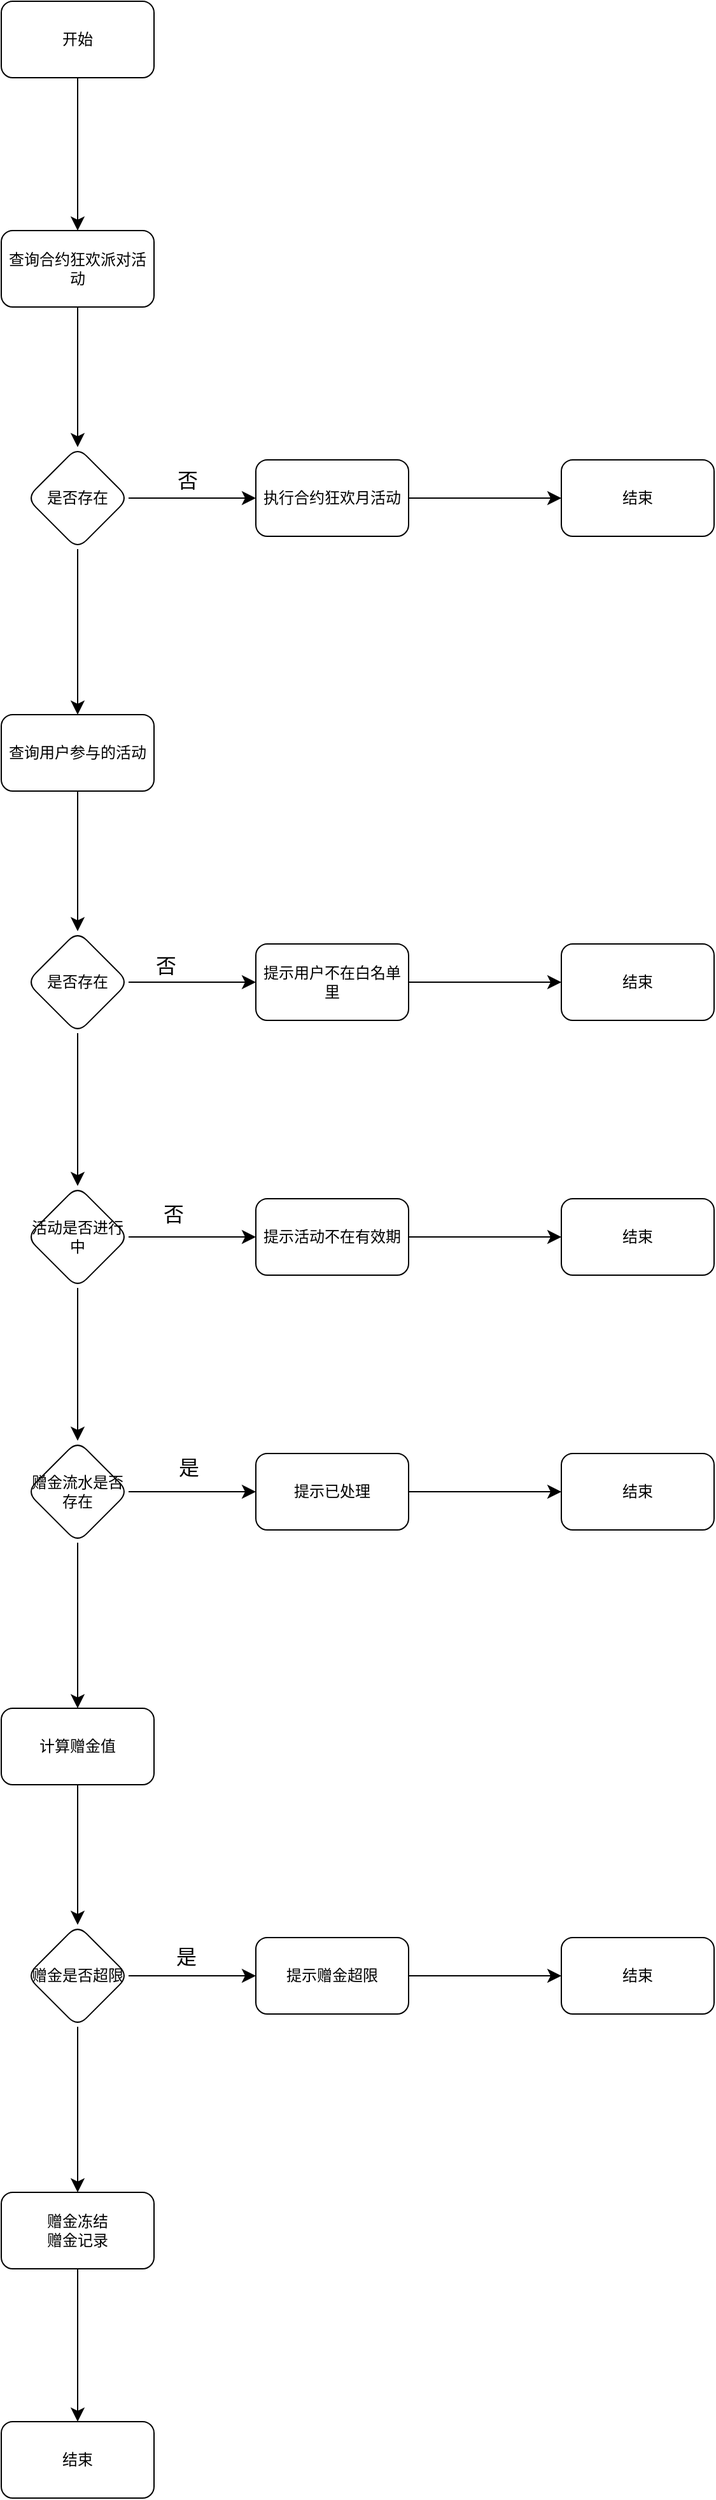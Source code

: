 <mxfile version="24.7.6" pages="2">
  <diagram id="C5RBs43oDa-KdzZeNtuy" name="Page-1">
    <mxGraphModel dx="954" dy="656" grid="0" gridSize="10" guides="1" tooltips="1" connect="1" arrows="1" fold="1" page="1" pageScale="1" pageWidth="3300" pageHeight="4681" math="0" shadow="0">
      <root>
        <mxCell id="WIyWlLk6GJQsqaUBKTNV-0" />
        <mxCell id="WIyWlLk6GJQsqaUBKTNV-1" parent="WIyWlLk6GJQsqaUBKTNV-0" />
        <mxCell id="XLnG18G3E1F2Vg3VbiFq-2" value="" style="edgeStyle=none;curved=1;rounded=0;orthogonalLoop=1;jettySize=auto;html=1;fontSize=12;startSize=8;endSize=8;" edge="1" parent="WIyWlLk6GJQsqaUBKTNV-1" source="XLnG18G3E1F2Vg3VbiFq-0" target="XLnG18G3E1F2Vg3VbiFq-1">
          <mxGeometry relative="1" as="geometry" />
        </mxCell>
        <mxCell id="XLnG18G3E1F2Vg3VbiFq-0" value="开始" style="rounded=1;whiteSpace=wrap;html=1;" vertex="1" parent="WIyWlLk6GJQsqaUBKTNV-1">
          <mxGeometry x="281" y="82" width="120" height="60" as="geometry" />
        </mxCell>
        <mxCell id="XLnG18G3E1F2Vg3VbiFq-4" value="" style="edgeStyle=none;curved=1;rounded=0;orthogonalLoop=1;jettySize=auto;html=1;fontSize=12;startSize=8;endSize=8;" edge="1" parent="WIyWlLk6GJQsqaUBKTNV-1" source="XLnG18G3E1F2Vg3VbiFq-1" target="XLnG18G3E1F2Vg3VbiFq-3">
          <mxGeometry relative="1" as="geometry" />
        </mxCell>
        <mxCell id="XLnG18G3E1F2Vg3VbiFq-1" value="查询合约狂欢派对活动" style="whiteSpace=wrap;html=1;rounded=1;" vertex="1" parent="WIyWlLk6GJQsqaUBKTNV-1">
          <mxGeometry x="281" y="262" width="120" height="60" as="geometry" />
        </mxCell>
        <mxCell id="XLnG18G3E1F2Vg3VbiFq-6" value="" style="edgeStyle=none;curved=1;rounded=0;orthogonalLoop=1;jettySize=auto;html=1;fontSize=12;startSize=8;endSize=8;" edge="1" parent="WIyWlLk6GJQsqaUBKTNV-1" source="XLnG18G3E1F2Vg3VbiFq-3" target="XLnG18G3E1F2Vg3VbiFq-5">
          <mxGeometry relative="1" as="geometry" />
        </mxCell>
        <mxCell id="XLnG18G3E1F2Vg3VbiFq-11" value="" style="edgeStyle=none;curved=1;rounded=0;orthogonalLoop=1;jettySize=auto;html=1;fontSize=12;startSize=8;endSize=8;" edge="1" parent="WIyWlLk6GJQsqaUBKTNV-1" source="XLnG18G3E1F2Vg3VbiFq-3" target="XLnG18G3E1F2Vg3VbiFq-10">
          <mxGeometry relative="1" as="geometry" />
        </mxCell>
        <mxCell id="XLnG18G3E1F2Vg3VbiFq-3" value="是否存在" style="rhombus;whiteSpace=wrap;html=1;rounded=1;" vertex="1" parent="WIyWlLk6GJQsqaUBKTNV-1">
          <mxGeometry x="301" y="432" width="80" height="80" as="geometry" />
        </mxCell>
        <mxCell id="XLnG18G3E1F2Vg3VbiFq-9" value="" style="edgeStyle=none;curved=1;rounded=0;orthogonalLoop=1;jettySize=auto;html=1;fontSize=12;startSize=8;endSize=8;" edge="1" parent="WIyWlLk6GJQsqaUBKTNV-1" source="XLnG18G3E1F2Vg3VbiFq-5" target="XLnG18G3E1F2Vg3VbiFq-8">
          <mxGeometry relative="1" as="geometry" />
        </mxCell>
        <mxCell id="XLnG18G3E1F2Vg3VbiFq-5" value="执行合约狂欢月活动" style="whiteSpace=wrap;html=1;rounded=1;" vertex="1" parent="WIyWlLk6GJQsqaUBKTNV-1">
          <mxGeometry x="481" y="442" width="120" height="60" as="geometry" />
        </mxCell>
        <mxCell id="XLnG18G3E1F2Vg3VbiFq-7" value="否" style="text;html=1;align=center;verticalAlign=middle;resizable=0;points=[];autosize=1;strokeColor=none;fillColor=none;fontSize=16;" vertex="1" parent="WIyWlLk6GJQsqaUBKTNV-1">
          <mxGeometry x="409.5" y="442.5" width="34" height="31" as="geometry" />
        </mxCell>
        <mxCell id="XLnG18G3E1F2Vg3VbiFq-8" value="结束" style="whiteSpace=wrap;html=1;rounded=1;" vertex="1" parent="WIyWlLk6GJQsqaUBKTNV-1">
          <mxGeometry x="721" y="442" width="120" height="60" as="geometry" />
        </mxCell>
        <mxCell id="XLnG18G3E1F2Vg3VbiFq-13" value="" style="edgeStyle=none;curved=1;rounded=0;orthogonalLoop=1;jettySize=auto;html=1;fontSize=12;startSize=8;endSize=8;" edge="1" parent="WIyWlLk6GJQsqaUBKTNV-1" source="XLnG18G3E1F2Vg3VbiFq-10" target="XLnG18G3E1F2Vg3VbiFq-12">
          <mxGeometry relative="1" as="geometry" />
        </mxCell>
        <mxCell id="XLnG18G3E1F2Vg3VbiFq-10" value="查询用户参与的活动" style="whiteSpace=wrap;html=1;rounded=1;" vertex="1" parent="WIyWlLk6GJQsqaUBKTNV-1">
          <mxGeometry x="281" y="642" width="120" height="60" as="geometry" />
        </mxCell>
        <mxCell id="XLnG18G3E1F2Vg3VbiFq-15" value="" style="edgeStyle=none;curved=1;rounded=0;orthogonalLoop=1;jettySize=auto;html=1;fontSize=12;startSize=8;endSize=8;" edge="1" parent="WIyWlLk6GJQsqaUBKTNV-1" source="XLnG18G3E1F2Vg3VbiFq-12" target="XLnG18G3E1F2Vg3VbiFq-14">
          <mxGeometry relative="1" as="geometry" />
        </mxCell>
        <mxCell id="XLnG18G3E1F2Vg3VbiFq-22" value="" style="edgeStyle=none;curved=1;rounded=0;orthogonalLoop=1;jettySize=auto;html=1;fontSize=12;startSize=8;endSize=8;" edge="1" parent="WIyWlLk6GJQsqaUBKTNV-1" source="XLnG18G3E1F2Vg3VbiFq-12" target="XLnG18G3E1F2Vg3VbiFq-21">
          <mxGeometry relative="1" as="geometry" />
        </mxCell>
        <mxCell id="XLnG18G3E1F2Vg3VbiFq-12" value="是否存在" style="rhombus;whiteSpace=wrap;html=1;rounded=1;" vertex="1" parent="WIyWlLk6GJQsqaUBKTNV-1">
          <mxGeometry x="301" y="812" width="80" height="80" as="geometry" />
        </mxCell>
        <mxCell id="XLnG18G3E1F2Vg3VbiFq-18" value="" style="edgeStyle=none;curved=1;rounded=0;orthogonalLoop=1;jettySize=auto;html=1;fontSize=12;startSize=8;endSize=8;" edge="1" parent="WIyWlLk6GJQsqaUBKTNV-1" source="XLnG18G3E1F2Vg3VbiFq-14" target="XLnG18G3E1F2Vg3VbiFq-17">
          <mxGeometry relative="1" as="geometry" />
        </mxCell>
        <mxCell id="XLnG18G3E1F2Vg3VbiFq-14" value="提示用户不在白名单里" style="whiteSpace=wrap;html=1;rounded=1;" vertex="1" parent="WIyWlLk6GJQsqaUBKTNV-1">
          <mxGeometry x="481" y="822" width="120" height="60" as="geometry" />
        </mxCell>
        <mxCell id="XLnG18G3E1F2Vg3VbiFq-16" value="否" style="text;html=1;align=center;verticalAlign=middle;resizable=0;points=[];autosize=1;strokeColor=none;fillColor=none;fontSize=16;" vertex="1" parent="WIyWlLk6GJQsqaUBKTNV-1">
          <mxGeometry x="392.5" y="823.5" width="34" height="31" as="geometry" />
        </mxCell>
        <mxCell id="XLnG18G3E1F2Vg3VbiFq-17" value="结束" style="whiteSpace=wrap;html=1;rounded=1;" vertex="1" parent="WIyWlLk6GJQsqaUBKTNV-1">
          <mxGeometry x="721" y="822" width="120" height="60" as="geometry" />
        </mxCell>
        <mxCell id="XLnG18G3E1F2Vg3VbiFq-24" value="" style="edgeStyle=none;curved=1;rounded=0;orthogonalLoop=1;jettySize=auto;html=1;fontSize=12;startSize=8;endSize=8;" edge="1" parent="WIyWlLk6GJQsqaUBKTNV-1" source="XLnG18G3E1F2Vg3VbiFq-21" target="XLnG18G3E1F2Vg3VbiFq-23">
          <mxGeometry relative="1" as="geometry" />
        </mxCell>
        <mxCell id="XLnG18G3E1F2Vg3VbiFq-31" value="" style="edgeStyle=none;curved=1;rounded=0;orthogonalLoop=1;jettySize=auto;html=1;fontSize=12;startSize=8;endSize=8;" edge="1" parent="WIyWlLk6GJQsqaUBKTNV-1" source="XLnG18G3E1F2Vg3VbiFq-21" target="XLnG18G3E1F2Vg3VbiFq-30">
          <mxGeometry relative="1" as="geometry" />
        </mxCell>
        <mxCell id="XLnG18G3E1F2Vg3VbiFq-21" value="活动是否进行中" style="rhombus;whiteSpace=wrap;html=1;rounded=1;" vertex="1" parent="WIyWlLk6GJQsqaUBKTNV-1">
          <mxGeometry x="301" y="1012" width="80" height="80" as="geometry" />
        </mxCell>
        <mxCell id="XLnG18G3E1F2Vg3VbiFq-27" value="" style="edgeStyle=none;curved=1;rounded=0;orthogonalLoop=1;jettySize=auto;html=1;fontSize=12;startSize=8;endSize=8;" edge="1" parent="WIyWlLk6GJQsqaUBKTNV-1" source="XLnG18G3E1F2Vg3VbiFq-23" target="XLnG18G3E1F2Vg3VbiFq-26">
          <mxGeometry relative="1" as="geometry" />
        </mxCell>
        <mxCell id="XLnG18G3E1F2Vg3VbiFq-23" value="提示活动不在有效期" style="whiteSpace=wrap;html=1;rounded=1;" vertex="1" parent="WIyWlLk6GJQsqaUBKTNV-1">
          <mxGeometry x="481" y="1022" width="120" height="60" as="geometry" />
        </mxCell>
        <mxCell id="XLnG18G3E1F2Vg3VbiFq-25" value="否" style="text;html=1;align=center;verticalAlign=middle;resizable=0;points=[];autosize=1;strokeColor=none;fillColor=none;fontSize=16;" vertex="1" parent="WIyWlLk6GJQsqaUBKTNV-1">
          <mxGeometry x="398.5" y="1018.5" width="34" height="31" as="geometry" />
        </mxCell>
        <mxCell id="XLnG18G3E1F2Vg3VbiFq-26" value="结束" style="whiteSpace=wrap;html=1;rounded=1;" vertex="1" parent="WIyWlLk6GJQsqaUBKTNV-1">
          <mxGeometry x="721" y="1022" width="120" height="60" as="geometry" />
        </mxCell>
        <mxCell id="XLnG18G3E1F2Vg3VbiFq-33" value="" style="edgeStyle=none;curved=1;rounded=0;orthogonalLoop=1;jettySize=auto;html=1;fontSize=12;startSize=8;endSize=8;" edge="1" parent="WIyWlLk6GJQsqaUBKTNV-1" source="XLnG18G3E1F2Vg3VbiFq-30" target="XLnG18G3E1F2Vg3VbiFq-32">
          <mxGeometry relative="1" as="geometry" />
        </mxCell>
        <mxCell id="XLnG18G3E1F2Vg3VbiFq-38" value="" style="edgeStyle=none;curved=1;rounded=0;orthogonalLoop=1;jettySize=auto;html=1;fontSize=12;startSize=8;endSize=8;" edge="1" parent="WIyWlLk6GJQsqaUBKTNV-1" source="XLnG18G3E1F2Vg3VbiFq-30" target="XLnG18G3E1F2Vg3VbiFq-37">
          <mxGeometry relative="1" as="geometry" />
        </mxCell>
        <mxCell id="XLnG18G3E1F2Vg3VbiFq-30" value="赠金流水是否存在" style="rhombus;whiteSpace=wrap;html=1;rounded=1;" vertex="1" parent="WIyWlLk6GJQsqaUBKTNV-1">
          <mxGeometry x="301" y="1212" width="80" height="80" as="geometry" />
        </mxCell>
        <mxCell id="XLnG18G3E1F2Vg3VbiFq-36" value="" style="edgeStyle=none;curved=1;rounded=0;orthogonalLoop=1;jettySize=auto;html=1;fontSize=12;startSize=8;endSize=8;" edge="1" parent="WIyWlLk6GJQsqaUBKTNV-1" source="XLnG18G3E1F2Vg3VbiFq-32" target="XLnG18G3E1F2Vg3VbiFq-35">
          <mxGeometry relative="1" as="geometry" />
        </mxCell>
        <mxCell id="XLnG18G3E1F2Vg3VbiFq-32" value="提示已处理" style="whiteSpace=wrap;html=1;rounded=1;" vertex="1" parent="WIyWlLk6GJQsqaUBKTNV-1">
          <mxGeometry x="481" y="1222" width="120" height="60" as="geometry" />
        </mxCell>
        <mxCell id="XLnG18G3E1F2Vg3VbiFq-34" value="是" style="text;html=1;align=center;verticalAlign=middle;resizable=0;points=[];autosize=1;strokeColor=none;fillColor=none;fontSize=16;" vertex="1" parent="WIyWlLk6GJQsqaUBKTNV-1">
          <mxGeometry x="410.5" y="1217.5" width="34" height="31" as="geometry" />
        </mxCell>
        <mxCell id="XLnG18G3E1F2Vg3VbiFq-35" value="结束" style="whiteSpace=wrap;html=1;rounded=1;" vertex="1" parent="WIyWlLk6GJQsqaUBKTNV-1">
          <mxGeometry x="721" y="1222" width="120" height="60" as="geometry" />
        </mxCell>
        <mxCell id="XLnG18G3E1F2Vg3VbiFq-40" value="" style="edgeStyle=none;curved=1;rounded=0;orthogonalLoop=1;jettySize=auto;html=1;fontSize=12;startSize=8;endSize=8;" edge="1" parent="WIyWlLk6GJQsqaUBKTNV-1" source="XLnG18G3E1F2Vg3VbiFq-37" target="XLnG18G3E1F2Vg3VbiFq-39">
          <mxGeometry relative="1" as="geometry" />
        </mxCell>
        <mxCell id="XLnG18G3E1F2Vg3VbiFq-37" value="计算赠金值" style="whiteSpace=wrap;html=1;rounded=1;" vertex="1" parent="WIyWlLk6GJQsqaUBKTNV-1">
          <mxGeometry x="281" y="1422" width="120" height="60" as="geometry" />
        </mxCell>
        <mxCell id="XLnG18G3E1F2Vg3VbiFq-42" value="" style="edgeStyle=none;curved=1;rounded=0;orthogonalLoop=1;jettySize=auto;html=1;fontSize=12;startSize=8;endSize=8;" edge="1" parent="WIyWlLk6GJQsqaUBKTNV-1" source="XLnG18G3E1F2Vg3VbiFq-39" target="XLnG18G3E1F2Vg3VbiFq-41">
          <mxGeometry relative="1" as="geometry" />
        </mxCell>
        <mxCell id="XLnG18G3E1F2Vg3VbiFq-47" value="" style="edgeStyle=none;curved=1;rounded=0;orthogonalLoop=1;jettySize=auto;html=1;fontSize=12;startSize=8;endSize=8;" edge="1" parent="WIyWlLk6GJQsqaUBKTNV-1" source="XLnG18G3E1F2Vg3VbiFq-39" target="XLnG18G3E1F2Vg3VbiFq-46">
          <mxGeometry relative="1" as="geometry" />
        </mxCell>
        <mxCell id="XLnG18G3E1F2Vg3VbiFq-39" value="赠金是否超限" style="rhombus;whiteSpace=wrap;html=1;rounded=1;" vertex="1" parent="WIyWlLk6GJQsqaUBKTNV-1">
          <mxGeometry x="301" y="1592" width="80" height="80" as="geometry" />
        </mxCell>
        <mxCell id="XLnG18G3E1F2Vg3VbiFq-45" value="" style="edgeStyle=none;curved=1;rounded=0;orthogonalLoop=1;jettySize=auto;html=1;fontSize=12;startSize=8;endSize=8;" edge="1" parent="WIyWlLk6GJQsqaUBKTNV-1" source="XLnG18G3E1F2Vg3VbiFq-41" target="XLnG18G3E1F2Vg3VbiFq-44">
          <mxGeometry relative="1" as="geometry" />
        </mxCell>
        <mxCell id="XLnG18G3E1F2Vg3VbiFq-41" value="提示赠金超限" style="whiteSpace=wrap;html=1;rounded=1;" vertex="1" parent="WIyWlLk6GJQsqaUBKTNV-1">
          <mxGeometry x="481" y="1602" width="120" height="60" as="geometry" />
        </mxCell>
        <mxCell id="XLnG18G3E1F2Vg3VbiFq-43" value="是" style="text;html=1;align=center;verticalAlign=middle;resizable=0;points=[];autosize=1;strokeColor=none;fillColor=none;fontSize=16;" vertex="1" parent="WIyWlLk6GJQsqaUBKTNV-1">
          <mxGeometry x="408.5" y="1601.5" width="34" height="31" as="geometry" />
        </mxCell>
        <mxCell id="XLnG18G3E1F2Vg3VbiFq-44" value="结束" style="whiteSpace=wrap;html=1;rounded=1;" vertex="1" parent="WIyWlLk6GJQsqaUBKTNV-1">
          <mxGeometry x="721" y="1602" width="120" height="60" as="geometry" />
        </mxCell>
        <mxCell id="XLnG18G3E1F2Vg3VbiFq-49" value="" style="edgeStyle=none;curved=1;rounded=0;orthogonalLoop=1;jettySize=auto;html=1;fontSize=12;startSize=8;endSize=8;" edge="1" parent="WIyWlLk6GJQsqaUBKTNV-1" source="XLnG18G3E1F2Vg3VbiFq-46" target="XLnG18G3E1F2Vg3VbiFq-48">
          <mxGeometry relative="1" as="geometry" />
        </mxCell>
        <mxCell id="XLnG18G3E1F2Vg3VbiFq-46" value="赠金冻结&lt;div&gt;赠金记录&lt;/div&gt;" style="whiteSpace=wrap;html=1;rounded=1;" vertex="1" parent="WIyWlLk6GJQsqaUBKTNV-1">
          <mxGeometry x="281" y="1802" width="120" height="60" as="geometry" />
        </mxCell>
        <mxCell id="XLnG18G3E1F2Vg3VbiFq-48" value="结束" style="whiteSpace=wrap;html=1;rounded=1;" vertex="1" parent="WIyWlLk6GJQsqaUBKTNV-1">
          <mxGeometry x="281" y="1982" width="120" height="60" as="geometry" />
        </mxCell>
      </root>
    </mxGraphModel>
  </diagram>
  <diagram name="Page-1 的副本" id="obQoFZ3usw5kJ7wpjsTk">
    <mxGraphModel dx="954" dy="656" grid="0" gridSize="10" guides="1" tooltips="1" connect="1" arrows="1" fold="1" page="1" pageScale="1" pageWidth="3300" pageHeight="4681" math="0" shadow="0">
      <root>
        <mxCell id="Edbb1GL4DGoRVhIL2E0i-0" />
        <mxCell id="Edbb1GL4DGoRVhIL2E0i-1" parent="Edbb1GL4DGoRVhIL2E0i-0" />
        <mxCell id="Edbb1GL4DGoRVhIL2E0i-2" value="" style="edgeStyle=none;curved=1;rounded=0;orthogonalLoop=1;jettySize=auto;html=1;fontSize=12;startSize=8;endSize=8;" edge="1" parent="Edbb1GL4DGoRVhIL2E0i-1" source="Edbb1GL4DGoRVhIL2E0i-3" target="Edbb1GL4DGoRVhIL2E0i-5">
          <mxGeometry relative="1" as="geometry" />
        </mxCell>
        <mxCell id="Edbb1GL4DGoRVhIL2E0i-3" value="开始" style="rounded=1;whiteSpace=wrap;html=1;" vertex="1" parent="Edbb1GL4DGoRVhIL2E0i-1">
          <mxGeometry x="281" y="82" width="120" height="60" as="geometry" />
        </mxCell>
        <mxCell id="Edbb1GL4DGoRVhIL2E0i-4" value="" style="edgeStyle=none;curved=1;rounded=0;orthogonalLoop=1;jettySize=auto;html=1;fontSize=12;startSize=8;endSize=8;" edge="1" parent="Edbb1GL4DGoRVhIL2E0i-1" source="Edbb1GL4DGoRVhIL2E0i-5" target="Edbb1GL4DGoRVhIL2E0i-8">
          <mxGeometry relative="1" as="geometry" />
        </mxCell>
        <mxCell id="Edbb1GL4DGoRVhIL2E0i-5" value="查询合约狂欢派对活动" style="whiteSpace=wrap;html=1;rounded=1;" vertex="1" parent="Edbb1GL4DGoRVhIL2E0i-1">
          <mxGeometry x="281" y="262" width="120" height="60" as="geometry" />
        </mxCell>
        <mxCell id="Edbb1GL4DGoRVhIL2E0i-6" value="" style="edgeStyle=none;curved=1;rounded=0;orthogonalLoop=1;jettySize=auto;html=1;fontSize=12;startSize=8;endSize=8;" edge="1" parent="Edbb1GL4DGoRVhIL2E0i-1" source="Edbb1GL4DGoRVhIL2E0i-8" target="Edbb1GL4DGoRVhIL2E0i-10">
          <mxGeometry relative="1" as="geometry" />
        </mxCell>
        <mxCell id="Edbb1GL4DGoRVhIL2E0i-7" value="" style="edgeStyle=none;curved=1;rounded=0;orthogonalLoop=1;jettySize=auto;html=1;fontSize=12;startSize=8;endSize=8;" edge="1" parent="Edbb1GL4DGoRVhIL2E0i-1" source="Edbb1GL4DGoRVhIL2E0i-8" target="Edbb1GL4DGoRVhIL2E0i-14">
          <mxGeometry relative="1" as="geometry" />
        </mxCell>
        <mxCell id="Edbb1GL4DGoRVhIL2E0i-8" value="是否存在" style="rhombus;whiteSpace=wrap;html=1;rounded=1;" vertex="1" parent="Edbb1GL4DGoRVhIL2E0i-1">
          <mxGeometry x="301" y="432" width="80" height="80" as="geometry" />
        </mxCell>
        <mxCell id="Edbb1GL4DGoRVhIL2E0i-9" value="" style="edgeStyle=none;curved=1;rounded=0;orthogonalLoop=1;jettySize=auto;html=1;fontSize=12;startSize=8;endSize=8;" edge="1" parent="Edbb1GL4DGoRVhIL2E0i-1" source="Edbb1GL4DGoRVhIL2E0i-10" target="Edbb1GL4DGoRVhIL2E0i-12">
          <mxGeometry relative="1" as="geometry" />
        </mxCell>
        <mxCell id="Edbb1GL4DGoRVhIL2E0i-10" value="执行合约狂欢月活动" style="whiteSpace=wrap;html=1;rounded=1;" vertex="1" parent="Edbb1GL4DGoRVhIL2E0i-1">
          <mxGeometry x="481" y="442" width="120" height="60" as="geometry" />
        </mxCell>
        <mxCell id="Edbb1GL4DGoRVhIL2E0i-11" value="否" style="text;html=1;align=center;verticalAlign=middle;resizable=0;points=[];autosize=1;strokeColor=none;fillColor=none;fontSize=16;" vertex="1" parent="Edbb1GL4DGoRVhIL2E0i-1">
          <mxGeometry x="409.5" y="442.5" width="34" height="31" as="geometry" />
        </mxCell>
        <mxCell id="Edbb1GL4DGoRVhIL2E0i-12" value="结束" style="whiteSpace=wrap;html=1;rounded=1;" vertex="1" parent="Edbb1GL4DGoRVhIL2E0i-1">
          <mxGeometry x="721" y="442" width="120" height="60" as="geometry" />
        </mxCell>
        <mxCell id="Edbb1GL4DGoRVhIL2E0i-13" value="" style="edgeStyle=none;curved=1;rounded=0;orthogonalLoop=1;jettySize=auto;html=1;fontSize=12;startSize=8;endSize=8;" edge="1" parent="Edbb1GL4DGoRVhIL2E0i-1" source="Edbb1GL4DGoRVhIL2E0i-14" target="Edbb1GL4DGoRVhIL2E0i-17">
          <mxGeometry relative="1" as="geometry" />
        </mxCell>
        <mxCell id="Edbb1GL4DGoRVhIL2E0i-14" value="查询用户参与的活动" style="whiteSpace=wrap;html=1;rounded=1;" vertex="1" parent="Edbb1GL4DGoRVhIL2E0i-1">
          <mxGeometry x="281" y="642" width="120" height="60" as="geometry" />
        </mxCell>
        <mxCell id="Edbb1GL4DGoRVhIL2E0i-15" value="" style="edgeStyle=none;curved=1;rounded=0;orthogonalLoop=1;jettySize=auto;html=1;fontSize=12;startSize=8;endSize=8;" edge="1" parent="Edbb1GL4DGoRVhIL2E0i-1" source="Edbb1GL4DGoRVhIL2E0i-17" target="Edbb1GL4DGoRVhIL2E0i-19">
          <mxGeometry relative="1" as="geometry" />
        </mxCell>
        <mxCell id="Edbb1GL4DGoRVhIL2E0i-16" value="" style="edgeStyle=none;curved=1;rounded=0;orthogonalLoop=1;jettySize=auto;html=1;fontSize=12;startSize=8;endSize=8;" edge="1" parent="Edbb1GL4DGoRVhIL2E0i-1" source="Edbb1GL4DGoRVhIL2E0i-17" target="Edbb1GL4DGoRVhIL2E0i-24">
          <mxGeometry relative="1" as="geometry" />
        </mxCell>
        <mxCell id="Edbb1GL4DGoRVhIL2E0i-17" value="是否存在" style="rhombus;whiteSpace=wrap;html=1;rounded=1;" vertex="1" parent="Edbb1GL4DGoRVhIL2E0i-1">
          <mxGeometry x="301" y="812" width="80" height="80" as="geometry" />
        </mxCell>
        <mxCell id="Edbb1GL4DGoRVhIL2E0i-18" value="" style="edgeStyle=none;curved=1;rounded=0;orthogonalLoop=1;jettySize=auto;html=1;fontSize=12;startSize=8;endSize=8;" edge="1" parent="Edbb1GL4DGoRVhIL2E0i-1" source="Edbb1GL4DGoRVhIL2E0i-19" target="Edbb1GL4DGoRVhIL2E0i-21">
          <mxGeometry relative="1" as="geometry" />
        </mxCell>
        <mxCell id="Edbb1GL4DGoRVhIL2E0i-19" value="提示用户不在白名单里" style="whiteSpace=wrap;html=1;rounded=1;" vertex="1" parent="Edbb1GL4DGoRVhIL2E0i-1">
          <mxGeometry x="481" y="822" width="120" height="60" as="geometry" />
        </mxCell>
        <mxCell id="Edbb1GL4DGoRVhIL2E0i-20" value="否" style="text;html=1;align=center;verticalAlign=middle;resizable=0;points=[];autosize=1;strokeColor=none;fillColor=none;fontSize=16;" vertex="1" parent="Edbb1GL4DGoRVhIL2E0i-1">
          <mxGeometry x="392.5" y="823.5" width="34" height="31" as="geometry" />
        </mxCell>
        <mxCell id="Edbb1GL4DGoRVhIL2E0i-21" value="结束" style="whiteSpace=wrap;html=1;rounded=1;" vertex="1" parent="Edbb1GL4DGoRVhIL2E0i-1">
          <mxGeometry x="721" y="822" width="120" height="60" as="geometry" />
        </mxCell>
        <mxCell id="Edbb1GL4DGoRVhIL2E0i-22" value="" style="edgeStyle=none;curved=1;rounded=0;orthogonalLoop=1;jettySize=auto;html=1;fontSize=12;startSize=8;endSize=8;" edge="1" parent="Edbb1GL4DGoRVhIL2E0i-1" source="Edbb1GL4DGoRVhIL2E0i-24" target="Edbb1GL4DGoRVhIL2E0i-26">
          <mxGeometry relative="1" as="geometry" />
        </mxCell>
        <mxCell id="Edbb1GL4DGoRVhIL2E0i-23" value="" style="edgeStyle=none;curved=1;rounded=0;orthogonalLoop=1;jettySize=auto;html=1;fontSize=12;startSize=8;endSize=8;" edge="1" parent="Edbb1GL4DGoRVhIL2E0i-1" source="Edbb1GL4DGoRVhIL2E0i-24" target="Edbb1GL4DGoRVhIL2E0i-31">
          <mxGeometry relative="1" as="geometry" />
        </mxCell>
        <mxCell id="Edbb1GL4DGoRVhIL2E0i-24" value="活动是否进行中" style="rhombus;whiteSpace=wrap;html=1;rounded=1;" vertex="1" parent="Edbb1GL4DGoRVhIL2E0i-1">
          <mxGeometry x="301" y="1012" width="80" height="80" as="geometry" />
        </mxCell>
        <mxCell id="Edbb1GL4DGoRVhIL2E0i-25" value="" style="edgeStyle=none;curved=1;rounded=0;orthogonalLoop=1;jettySize=auto;html=1;fontSize=12;startSize=8;endSize=8;" edge="1" parent="Edbb1GL4DGoRVhIL2E0i-1" source="Edbb1GL4DGoRVhIL2E0i-26" target="Edbb1GL4DGoRVhIL2E0i-28">
          <mxGeometry relative="1" as="geometry" />
        </mxCell>
        <mxCell id="Edbb1GL4DGoRVhIL2E0i-26" value="提示活动不在有效期" style="whiteSpace=wrap;html=1;rounded=1;" vertex="1" parent="Edbb1GL4DGoRVhIL2E0i-1">
          <mxGeometry x="481" y="1022" width="120" height="60" as="geometry" />
        </mxCell>
        <mxCell id="Edbb1GL4DGoRVhIL2E0i-27" value="否" style="text;html=1;align=center;verticalAlign=middle;resizable=0;points=[];autosize=1;strokeColor=none;fillColor=none;fontSize=16;" vertex="1" parent="Edbb1GL4DGoRVhIL2E0i-1">
          <mxGeometry x="398.5" y="1018.5" width="34" height="31" as="geometry" />
        </mxCell>
        <mxCell id="Edbb1GL4DGoRVhIL2E0i-28" value="结束" style="whiteSpace=wrap;html=1;rounded=1;" vertex="1" parent="Edbb1GL4DGoRVhIL2E0i-1">
          <mxGeometry x="721" y="1022" width="120" height="60" as="geometry" />
        </mxCell>
        <mxCell id="Edbb1GL4DGoRVhIL2E0i-29" value="" style="edgeStyle=none;curved=1;rounded=0;orthogonalLoop=1;jettySize=auto;html=1;fontSize=12;startSize=8;endSize=8;" edge="1" parent="Edbb1GL4DGoRVhIL2E0i-1" source="Edbb1GL4DGoRVhIL2E0i-31" target="Edbb1GL4DGoRVhIL2E0i-33">
          <mxGeometry relative="1" as="geometry" />
        </mxCell>
        <mxCell id="Edbb1GL4DGoRVhIL2E0i-31" value="赠金流水是已完成" style="rhombus;whiteSpace=wrap;html=1;rounded=1;" vertex="1" parent="Edbb1GL4DGoRVhIL2E0i-1">
          <mxGeometry x="301" y="1212" width="80" height="80" as="geometry" />
        </mxCell>
        <mxCell id="Edbb1GL4DGoRVhIL2E0i-32" value="" style="edgeStyle=none;curved=1;rounded=0;orthogonalLoop=1;jettySize=auto;html=1;fontSize=12;startSize=8;endSize=8;" edge="1" parent="Edbb1GL4DGoRVhIL2E0i-1" source="Edbb1GL4DGoRVhIL2E0i-33" target="Edbb1GL4DGoRVhIL2E0i-35">
          <mxGeometry relative="1" as="geometry" />
        </mxCell>
        <mxCell id="Edbb1GL4DGoRVhIL2E0i-33" value="提示已完成" style="whiteSpace=wrap;html=1;rounded=1;" vertex="1" parent="Edbb1GL4DGoRVhIL2E0i-1">
          <mxGeometry x="481" y="1222" width="120" height="60" as="geometry" />
        </mxCell>
        <mxCell id="Edbb1GL4DGoRVhIL2E0i-34" value="是" style="text;html=1;align=center;verticalAlign=middle;resizable=0;points=[];autosize=1;strokeColor=none;fillColor=none;fontSize=16;" vertex="1" parent="Edbb1GL4DGoRVhIL2E0i-1">
          <mxGeometry x="410.5" y="1217.5" width="34" height="31" as="geometry" />
        </mxCell>
        <mxCell id="Edbb1GL4DGoRVhIL2E0i-35" value="结束" style="whiteSpace=wrap;html=1;rounded=1;" vertex="1" parent="Edbb1GL4DGoRVhIL2E0i-1">
          <mxGeometry x="721" y="1222" width="120" height="60" as="geometry" />
        </mxCell>
        <mxCell id="Edbb1GL4DGoRVhIL2E0i-39" value="" style="edgeStyle=none;curved=1;rounded=0;orthogonalLoop=1;jettySize=auto;html=1;fontSize=12;startSize=8;endSize=8;" edge="1" parent="Edbb1GL4DGoRVhIL2E0i-1" target="Edbb1GL4DGoRVhIL2E0i-46">
          <mxGeometry relative="1" as="geometry">
            <mxPoint x="341" y="1288" as="sourcePoint" />
          </mxGeometry>
        </mxCell>
        <mxCell id="Edbb1GL4DGoRVhIL2E0i-45" value="" style="edgeStyle=none;curved=1;rounded=0;orthogonalLoop=1;jettySize=auto;html=1;fontSize=12;startSize=8;endSize=8;" edge="1" parent="Edbb1GL4DGoRVhIL2E0i-1" source="Edbb1GL4DGoRVhIL2E0i-46" target="Edbb1GL4DGoRVhIL2E0i-47">
          <mxGeometry relative="1" as="geometry" />
        </mxCell>
        <mxCell id="Edbb1GL4DGoRVhIL2E0i-46" value="&lt;div&gt;赠金解冻&lt;/div&gt;&lt;div&gt;赠金记录完成&lt;/div&gt;" style="whiteSpace=wrap;html=1;rounded=1;" vertex="1" parent="Edbb1GL4DGoRVhIL2E0i-1">
          <mxGeometry x="281" y="1418" width="120" height="60" as="geometry" />
        </mxCell>
        <mxCell id="Edbb1GL4DGoRVhIL2E0i-47" value="结束" style="whiteSpace=wrap;html=1;rounded=1;" vertex="1" parent="Edbb1GL4DGoRVhIL2E0i-1">
          <mxGeometry x="281" y="1598" width="120" height="60" as="geometry" />
        </mxCell>
      </root>
    </mxGraphModel>
  </diagram>
</mxfile>
